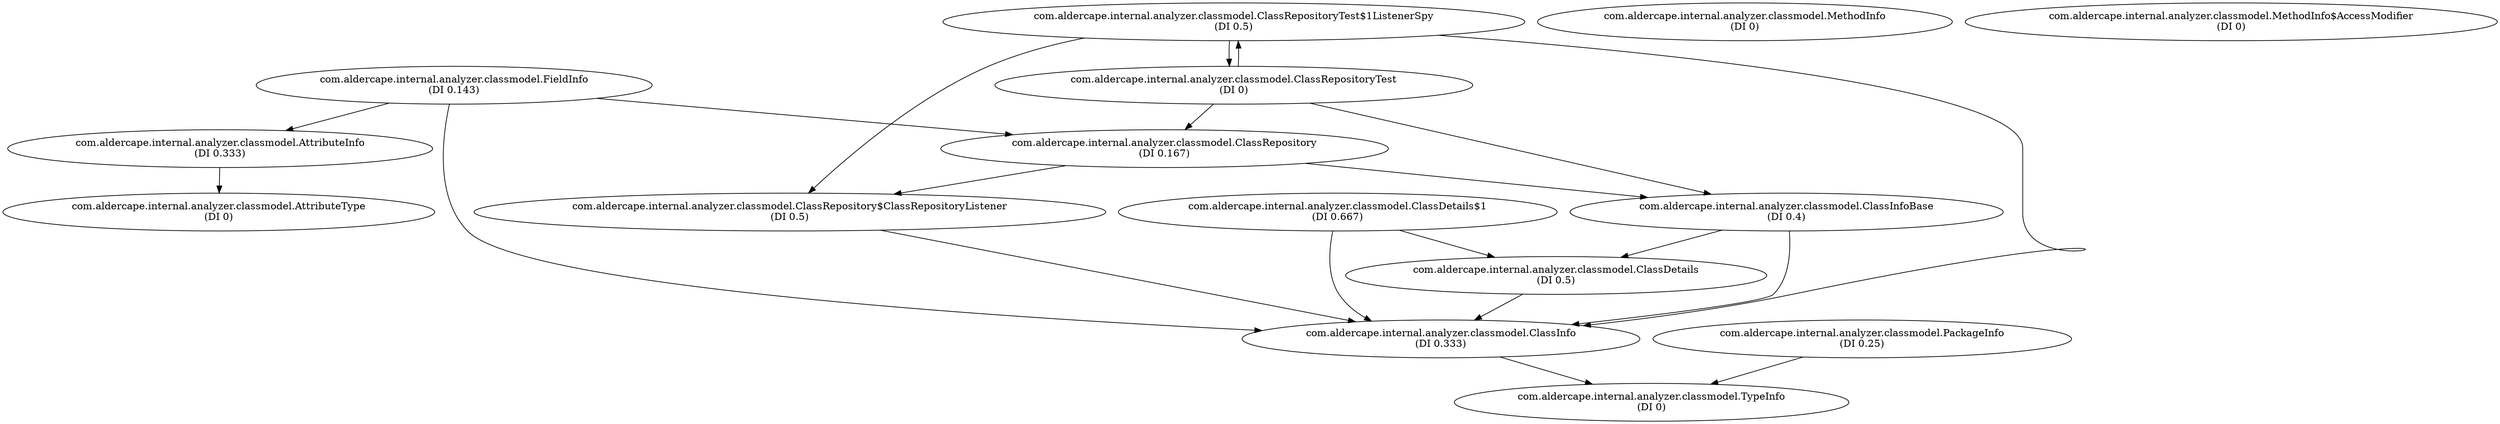 digraph G {
"com.aldercape.internal.analyzer.classmodel.AttributeInfo" [label="com.aldercape.internal.analyzer.classmodel.AttributeInfo\n(DI 0.333)"];
"com.aldercape.internal.analyzer.classmodel.AttributeType" [label="com.aldercape.internal.analyzer.classmodel.AttributeType\n(DI 0)"];
"com.aldercape.internal.analyzer.classmodel.ClassDetails" [label="com.aldercape.internal.analyzer.classmodel.ClassDetails\n(DI 0.5)"];
"com.aldercape.internal.analyzer.classmodel.ClassDetails$1" [label="com.aldercape.internal.analyzer.classmodel.ClassDetails$1\n(DI 0.667)"];
"com.aldercape.internal.analyzer.classmodel.ClassInfo" [label="com.aldercape.internal.analyzer.classmodel.ClassInfo\n(DI 0.333)"];
"com.aldercape.internal.analyzer.classmodel.ClassInfoBase" [label="com.aldercape.internal.analyzer.classmodel.ClassInfoBase\n(DI 0.4)"];
"com.aldercape.internal.analyzer.classmodel.ClassRepository" [label="com.aldercape.internal.analyzer.classmodel.ClassRepository\n(DI 0.167)"];
"com.aldercape.internal.analyzer.classmodel.ClassRepository$ClassRepositoryListener" [label="com.aldercape.internal.analyzer.classmodel.ClassRepository$ClassRepositoryListener\n(DI 0.5)"];
"com.aldercape.internal.analyzer.classmodel.ClassRepositoryTest" [label="com.aldercape.internal.analyzer.classmodel.ClassRepositoryTest\n(DI 0)"];
"com.aldercape.internal.analyzer.classmodel.ClassRepositoryTest$1ListenerSpy" [label="com.aldercape.internal.analyzer.classmodel.ClassRepositoryTest$1ListenerSpy\n(DI 0.5)"];
"com.aldercape.internal.analyzer.classmodel.FieldInfo" [label="com.aldercape.internal.analyzer.classmodel.FieldInfo\n(DI 0.143)"];
"com.aldercape.internal.analyzer.classmodel.MethodInfo" [label="com.aldercape.internal.analyzer.classmodel.MethodInfo\n(DI 0)"];
"com.aldercape.internal.analyzer.classmodel.MethodInfo$AccessModifier" [label="com.aldercape.internal.analyzer.classmodel.MethodInfo$AccessModifier\n(DI 0)"];
"com.aldercape.internal.analyzer.classmodel.PackageInfo" [label="com.aldercape.internal.analyzer.classmodel.PackageInfo\n(DI 0.25)"];
"com.aldercape.internal.analyzer.classmodel.TypeInfo" [label="com.aldercape.internal.analyzer.classmodel.TypeInfo\n(DI 0)"];
"com.aldercape.internal.analyzer.classmodel.AttributeInfo" -> "com.aldercape.internal.analyzer.classmodel.AttributeType";
"com.aldercape.internal.analyzer.classmodel.ClassDetails" -> "com.aldercape.internal.analyzer.classmodel.ClassInfo";
"com.aldercape.internal.analyzer.classmodel.ClassDetails$1" -> "com.aldercape.internal.analyzer.classmodel.ClassDetails";
"com.aldercape.internal.analyzer.classmodel.ClassDetails$1" -> "com.aldercape.internal.analyzer.classmodel.ClassInfo";
"com.aldercape.internal.analyzer.classmodel.ClassInfo" -> "com.aldercape.internal.analyzer.classmodel.TypeInfo";
"com.aldercape.internal.analyzer.classmodel.ClassInfoBase" -> "com.aldercape.internal.analyzer.classmodel.ClassDetails";
"com.aldercape.internal.analyzer.classmodel.ClassInfoBase" -> "com.aldercape.internal.analyzer.classmodel.ClassInfo";
"com.aldercape.internal.analyzer.classmodel.ClassRepository" -> "com.aldercape.internal.analyzer.classmodel.ClassInfoBase";
"com.aldercape.internal.analyzer.classmodel.ClassRepository" -> "com.aldercape.internal.analyzer.classmodel.ClassRepository$ClassRepositoryListener";
"com.aldercape.internal.analyzer.classmodel.ClassRepository$ClassRepositoryListener" -> "com.aldercape.internal.analyzer.classmodel.ClassInfo";
"com.aldercape.internal.analyzer.classmodel.ClassRepositoryTest" -> "com.aldercape.internal.analyzer.classmodel.ClassInfoBase";
"com.aldercape.internal.analyzer.classmodel.ClassRepositoryTest" -> "com.aldercape.internal.analyzer.classmodel.ClassRepository";
"com.aldercape.internal.analyzer.classmodel.ClassRepositoryTest" -> "com.aldercape.internal.analyzer.classmodel.ClassRepositoryTest$1ListenerSpy";
"com.aldercape.internal.analyzer.classmodel.ClassRepositoryTest$1ListenerSpy" -> "com.aldercape.internal.analyzer.classmodel.ClassInfo";
"com.aldercape.internal.analyzer.classmodel.ClassRepositoryTest$1ListenerSpy" -> "com.aldercape.internal.analyzer.classmodel.ClassRepository$ClassRepositoryListener";
"com.aldercape.internal.analyzer.classmodel.ClassRepositoryTest$1ListenerSpy" -> "com.aldercape.internal.analyzer.classmodel.ClassRepositoryTest";
"com.aldercape.internal.analyzer.classmodel.FieldInfo" -> "com.aldercape.internal.analyzer.classmodel.AttributeInfo";
"com.aldercape.internal.analyzer.classmodel.FieldInfo" -> "com.aldercape.internal.analyzer.classmodel.ClassInfo";
"com.aldercape.internal.analyzer.classmodel.FieldInfo" -> "com.aldercape.internal.analyzer.classmodel.ClassRepository";
"com.aldercape.internal.analyzer.classmodel.PackageInfo" -> "com.aldercape.internal.analyzer.classmodel.TypeInfo";
}

